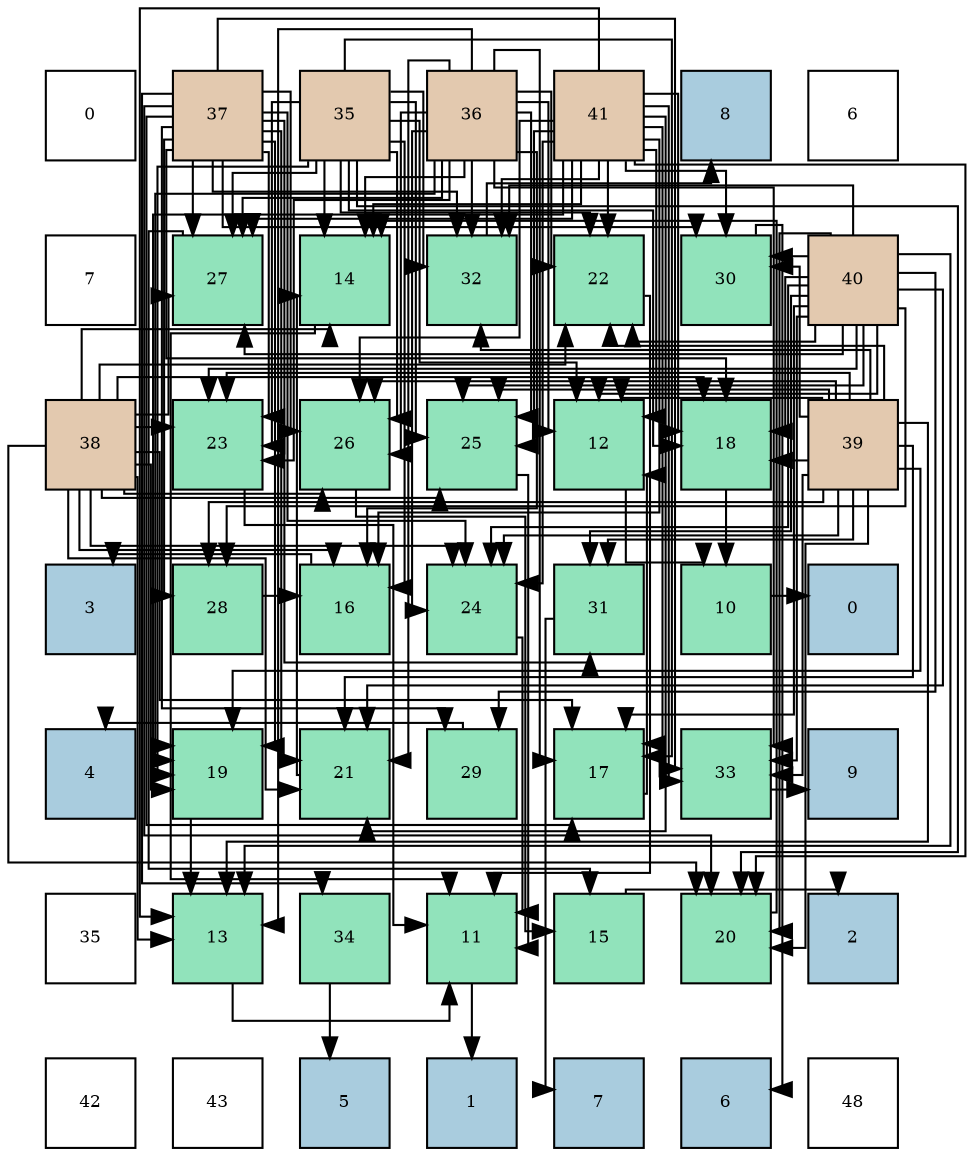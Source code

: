 digraph layout{
 rankdir=TB;
 splines=ortho;
 node [style=filled shape=square fixedsize=true width=0.6];
0[label="0", fontsize=8, fillcolor="#ffffff"];
1[label="37", fontsize=8, fillcolor="#e3c9af"];
2[label="35", fontsize=8, fillcolor="#e3c9af"];
3[label="36", fontsize=8, fillcolor="#e3c9af"];
4[label="41", fontsize=8, fillcolor="#e3c9af"];
5[label="8", fontsize=8, fillcolor="#a9ccde"];
6[label="6", fontsize=8, fillcolor="#ffffff"];
7[label="7", fontsize=8, fillcolor="#ffffff"];
8[label="27", fontsize=8, fillcolor="#91e3bb"];
9[label="14", fontsize=8, fillcolor="#91e3bb"];
10[label="32", fontsize=8, fillcolor="#91e3bb"];
11[label="22", fontsize=8, fillcolor="#91e3bb"];
12[label="30", fontsize=8, fillcolor="#91e3bb"];
13[label="40", fontsize=8, fillcolor="#e3c9af"];
14[label="38", fontsize=8, fillcolor="#e3c9af"];
15[label="23", fontsize=8, fillcolor="#91e3bb"];
16[label="26", fontsize=8, fillcolor="#91e3bb"];
17[label="25", fontsize=8, fillcolor="#91e3bb"];
18[label="12", fontsize=8, fillcolor="#91e3bb"];
19[label="18", fontsize=8, fillcolor="#91e3bb"];
20[label="39", fontsize=8, fillcolor="#e3c9af"];
21[label="3", fontsize=8, fillcolor="#a9ccde"];
22[label="28", fontsize=8, fillcolor="#91e3bb"];
23[label="16", fontsize=8, fillcolor="#91e3bb"];
24[label="24", fontsize=8, fillcolor="#91e3bb"];
25[label="31", fontsize=8, fillcolor="#91e3bb"];
26[label="10", fontsize=8, fillcolor="#91e3bb"];
27[label="0", fontsize=8, fillcolor="#a9ccde"];
28[label="4", fontsize=8, fillcolor="#a9ccde"];
29[label="19", fontsize=8, fillcolor="#91e3bb"];
30[label="21", fontsize=8, fillcolor="#91e3bb"];
31[label="29", fontsize=8, fillcolor="#91e3bb"];
32[label="17", fontsize=8, fillcolor="#91e3bb"];
33[label="33", fontsize=8, fillcolor="#91e3bb"];
34[label="9", fontsize=8, fillcolor="#a9ccde"];
35[label="35", fontsize=8, fillcolor="#ffffff"];
36[label="13", fontsize=8, fillcolor="#91e3bb"];
37[label="34", fontsize=8, fillcolor="#91e3bb"];
38[label="11", fontsize=8, fillcolor="#91e3bb"];
39[label="15", fontsize=8, fillcolor="#91e3bb"];
40[label="20", fontsize=8, fillcolor="#91e3bb"];
41[label="2", fontsize=8, fillcolor="#a9ccde"];
42[label="42", fontsize=8, fillcolor="#ffffff"];
43[label="43", fontsize=8, fillcolor="#ffffff"];
44[label="5", fontsize=8, fillcolor="#a9ccde"];
45[label="1", fontsize=8, fillcolor="#a9ccde"];
46[label="7", fontsize=8, fillcolor="#a9ccde"];
47[label="6", fontsize=8, fillcolor="#a9ccde"];
48[label="48", fontsize=8, fillcolor="#ffffff"];
edge [constraint=false, style=vis];26 -> 27;
38 -> 45;
18 -> 26;
36 -> 38;
9 -> 38;
39 -> 41;
23 -> 21;
32 -> 18;
19 -> 26;
29 -> 36;
40 -> 9;
30 -> 9;
11 -> 38;
15 -> 38;
24 -> 38;
17 -> 38;
16 -> 39;
8 -> 39;
22 -> 23;
31 -> 28;
12 -> 47;
25 -> 46;
10 -> 5;
33 -> 34;
37 -> 44;
2 -> 18;
2 -> 9;
2 -> 23;
2 -> 32;
2 -> 19;
2 -> 29;
2 -> 40;
2 -> 11;
2 -> 15;
2 -> 17;
2 -> 16;
2 -> 8;
2 -> 10;
3 -> 18;
3 -> 36;
3 -> 9;
3 -> 23;
3 -> 32;
3 -> 29;
3 -> 30;
3 -> 11;
3 -> 15;
3 -> 24;
3 -> 17;
3 -> 16;
3 -> 8;
3 -> 10;
3 -> 33;
1 -> 32;
1 -> 19;
1 -> 29;
1 -> 40;
1 -> 30;
1 -> 15;
1 -> 24;
1 -> 16;
1 -> 8;
1 -> 22;
1 -> 31;
1 -> 12;
1 -> 25;
1 -> 10;
1 -> 33;
1 -> 37;
14 -> 36;
14 -> 9;
14 -> 23;
14 -> 32;
14 -> 19;
14 -> 29;
14 -> 40;
14 -> 30;
14 -> 11;
14 -> 15;
14 -> 24;
14 -> 17;
14 -> 16;
14 -> 8;
20 -> 18;
20 -> 36;
20 -> 19;
20 -> 29;
20 -> 40;
20 -> 30;
20 -> 11;
20 -> 15;
20 -> 24;
20 -> 17;
20 -> 16;
20 -> 22;
20 -> 12;
20 -> 25;
20 -> 10;
20 -> 33;
13 -> 18;
13 -> 36;
13 -> 32;
13 -> 19;
13 -> 40;
13 -> 30;
13 -> 11;
13 -> 15;
13 -> 24;
13 -> 17;
13 -> 8;
13 -> 22;
13 -> 31;
13 -> 12;
13 -> 25;
13 -> 10;
13 -> 33;
4 -> 18;
4 -> 36;
4 -> 9;
4 -> 23;
4 -> 32;
4 -> 19;
4 -> 29;
4 -> 40;
4 -> 30;
4 -> 11;
4 -> 24;
4 -> 17;
4 -> 16;
4 -> 8;
4 -> 12;
4 -> 10;
4 -> 33;
edge [constraint=true, style=invis];
0 -> 7 -> 14 -> 21 -> 28 -> 35 -> 42;
1 -> 8 -> 15 -> 22 -> 29 -> 36 -> 43;
2 -> 9 -> 16 -> 23 -> 30 -> 37 -> 44;
3 -> 10 -> 17 -> 24 -> 31 -> 38 -> 45;
4 -> 11 -> 18 -> 25 -> 32 -> 39 -> 46;
5 -> 12 -> 19 -> 26 -> 33 -> 40 -> 47;
6 -> 13 -> 20 -> 27 -> 34 -> 41 -> 48;
rank = same {0 -> 1 -> 2 -> 3 -> 4 -> 5 -> 6};
rank = same {7 -> 8 -> 9 -> 10 -> 11 -> 12 -> 13};
rank = same {14 -> 15 -> 16 -> 17 -> 18 -> 19 -> 20};
rank = same {21 -> 22 -> 23 -> 24 -> 25 -> 26 -> 27};
rank = same {28 -> 29 -> 30 -> 31 -> 32 -> 33 -> 34};
rank = same {35 -> 36 -> 37 -> 38 -> 39 -> 40 -> 41};
rank = same {42 -> 43 -> 44 -> 45 -> 46 -> 47 -> 48};
}